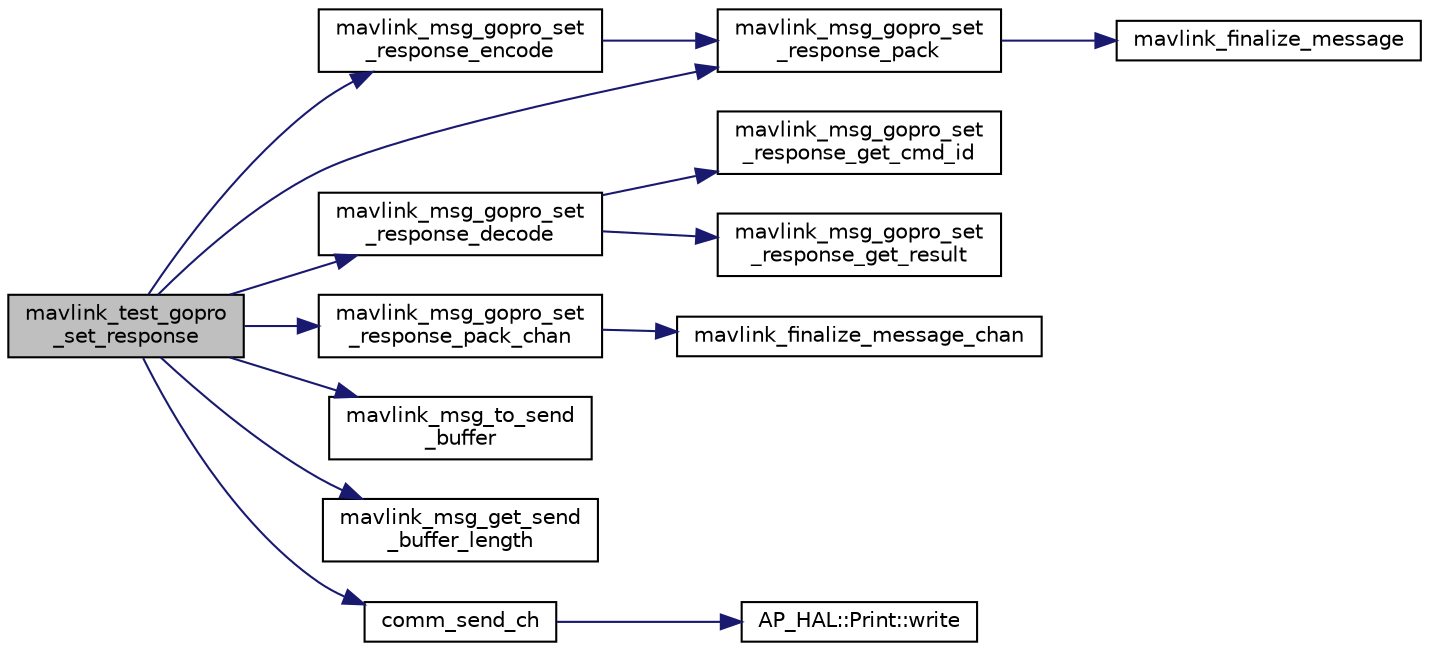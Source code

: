 digraph "mavlink_test_gopro_set_response"
{
 // INTERACTIVE_SVG=YES
  edge [fontname="Helvetica",fontsize="10",labelfontname="Helvetica",labelfontsize="10"];
  node [fontname="Helvetica",fontsize="10",shape=record];
  rankdir="LR";
  Node1 [label="mavlink_test_gopro\l_set_response",height=0.2,width=0.4,color="black", fillcolor="grey75", style="filled" fontcolor="black"];
  Node1 -> Node2 [color="midnightblue",fontsize="10",style="solid",fontname="Helvetica"];
  Node2 [label="mavlink_msg_gopro_set\l_response_encode",height=0.2,width=0.4,color="black", fillcolor="white", style="filled",URL="$mavlink__msg__gopro__set__response_8h.html#a08b91045ad4a46a20ec39bb05815985a",tooltip="Encode a gopro_set_response struct. "];
  Node2 -> Node3 [color="midnightblue",fontsize="10",style="solid",fontname="Helvetica"];
  Node3 [label="mavlink_msg_gopro_set\l_response_pack",height=0.2,width=0.4,color="black", fillcolor="white", style="filled",URL="$mavlink__msg__gopro__set__response_8h.html#a1386ba90c30dec7b13fe403279344b3a",tooltip="Pack a gopro_set_response message. "];
  Node3 -> Node4 [color="midnightblue",fontsize="10",style="solid",fontname="Helvetica"];
  Node4 [label="mavlink_finalize_message",height=0.2,width=0.4,color="black", fillcolor="white", style="filled",URL="$v0_89_2mavlink__helpers_8h.html#af3bea083c5ec83f5b6570b2bd4a817d0",tooltip="Finalize a MAVLink message with MAVLINK_COMM_0 as default channel. "];
  Node1 -> Node5 [color="midnightblue",fontsize="10",style="solid",fontname="Helvetica"];
  Node5 [label="mavlink_msg_gopro_set\l_response_decode",height=0.2,width=0.4,color="black", fillcolor="white", style="filled",URL="$mavlink__msg__gopro__set__response_8h.html#adf55d1237b677113f69fe2b82c7d0f25",tooltip="Decode a gopro_set_response message into a struct. "];
  Node5 -> Node6 [color="midnightblue",fontsize="10",style="solid",fontname="Helvetica"];
  Node6 [label="mavlink_msg_gopro_set\l_response_get_cmd_id",height=0.2,width=0.4,color="black", fillcolor="white", style="filled",URL="$mavlink__msg__gopro__set__response_8h.html#a3b3dbcf404f3f24261670da91d92a56b",tooltip="Send a gopro_set_response message. "];
  Node5 -> Node7 [color="midnightblue",fontsize="10",style="solid",fontname="Helvetica"];
  Node7 [label="mavlink_msg_gopro_set\l_response_get_result",height=0.2,width=0.4,color="black", fillcolor="white", style="filled",URL="$mavlink__msg__gopro__set__response_8h.html#a9468090249536c756c68b07c58417bcc",tooltip="Get field result from gopro_set_response message. "];
  Node1 -> Node3 [color="midnightblue",fontsize="10",style="solid",fontname="Helvetica"];
  Node1 -> Node8 [color="midnightblue",fontsize="10",style="solid",fontname="Helvetica"];
  Node8 [label="mavlink_msg_gopro_set\l_response_pack_chan",height=0.2,width=0.4,color="black", fillcolor="white", style="filled",URL="$mavlink__msg__gopro__set__response_8h.html#a0fd0209b1dacf0eedfafb4f8a1bc8890",tooltip="Pack a gopro_set_response message on a channel. "];
  Node8 -> Node9 [color="midnightblue",fontsize="10",style="solid",fontname="Helvetica"];
  Node9 [label="mavlink_finalize_message_chan",height=0.2,width=0.4,color="black", fillcolor="white", style="filled",URL="$v0_89_2mavlink__helpers_8h.html#aa66131138fc02101dcc73b4b556ab422",tooltip="Finalize a MAVLink message with channel assignment. "];
  Node1 -> Node10 [color="midnightblue",fontsize="10",style="solid",fontname="Helvetica"];
  Node10 [label="mavlink_msg_to_send\l_buffer",height=0.2,width=0.4,color="black", fillcolor="white", style="filled",URL="$v0_89_2mavlink__helpers_8h.html#afea0a9befa84822fd62c2899ea0d849e",tooltip="Pack a message to send it over a serial byte stream. "];
  Node1 -> Node11 [color="midnightblue",fontsize="10",style="solid",fontname="Helvetica"];
  Node11 [label="mavlink_msg_get_send\l_buffer_length",height=0.2,width=0.4,color="black", fillcolor="white", style="filled",URL="$v0_89_2protocol_8h.html#aa86c08f27aabb7a2e12a67f189f590c8",tooltip="Get the required buffer size for this message. "];
  Node1 -> Node12 [color="midnightblue",fontsize="10",style="solid",fontname="Helvetica"];
  Node12 [label="comm_send_ch",height=0.2,width=0.4,color="black", fillcolor="white", style="filled",URL="$GCS__MAVLink_8h.html#ab753873a1ee10adedd0ce246311468f8"];
  Node12 -> Node13 [color="midnightblue",fontsize="10",style="solid",fontname="Helvetica"];
  Node13 [label="AP_HAL::Print::write",height=0.2,width=0.4,color="black", fillcolor="white", style="filled",URL="$classAP__HAL_1_1Print.html#acc65391952a43334f8f5c9bef341f501"];
}
